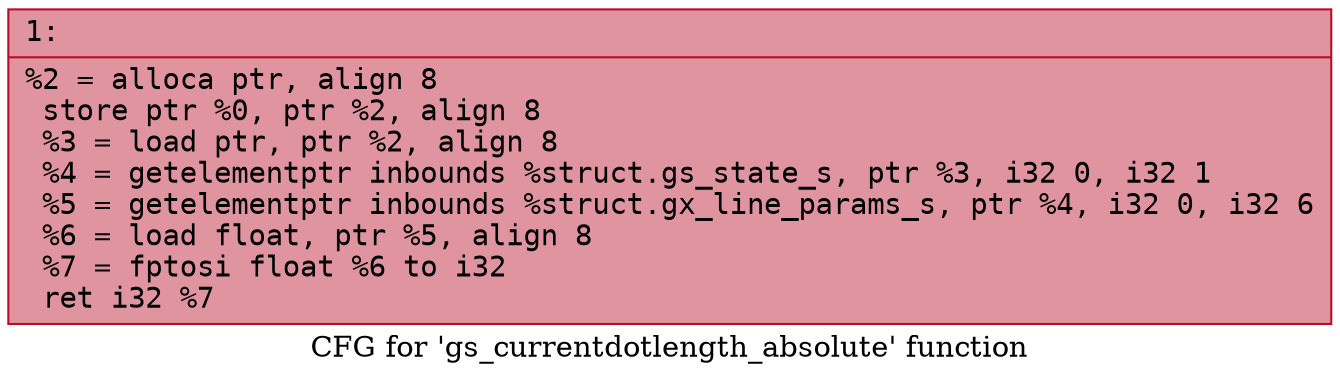 digraph "CFG for 'gs_currentdotlength_absolute' function" {
	label="CFG for 'gs_currentdotlength_absolute' function";

	Node0x600003b1bd90 [shape=record,color="#b70d28ff", style=filled, fillcolor="#b70d2870" fontname="Courier",label="{1:\l|  %2 = alloca ptr, align 8\l  store ptr %0, ptr %2, align 8\l  %3 = load ptr, ptr %2, align 8\l  %4 = getelementptr inbounds %struct.gs_state_s, ptr %3, i32 0, i32 1\l  %5 = getelementptr inbounds %struct.gx_line_params_s, ptr %4, i32 0, i32 6\l  %6 = load float, ptr %5, align 8\l  %7 = fptosi float %6 to i32\l  ret i32 %7\l}"];
}
